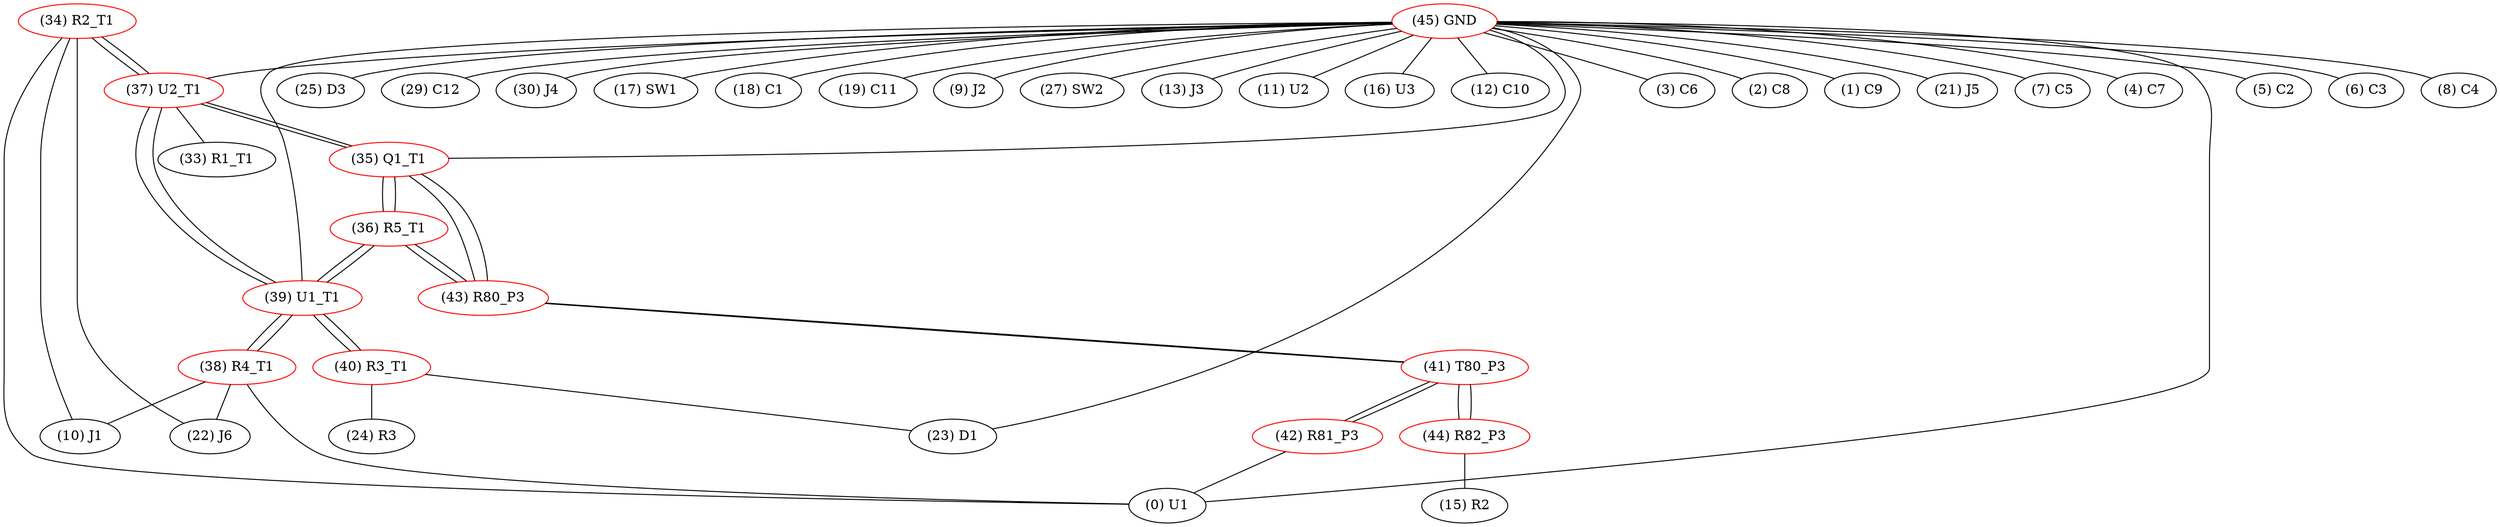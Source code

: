 graph {
	34 [label="(34) R2_T1" color=red]
	22 [label="(22) J6"]
	10 [label="(10) J1"]
	0 [label="(0) U1"]
	37 [label="(37) U2_T1"]
	35 [label="(35) Q1_T1" color=red]
	37 [label="(37) U2_T1"]
	43 [label="(43) R80_P3"]
	36 [label="(36) R5_T1"]
	36 [label="(36) R5_T1" color=red]
	39 [label="(39) U1_T1"]
	43 [label="(43) R80_P3"]
	35 [label="(35) Q1_T1"]
	37 [label="(37) U2_T1" color=red]
	34 [label="(34) R2_T1"]
	39 [label="(39) U1_T1"]
	33 [label="(33) R1_T1"]
	35 [label="(35) Q1_T1"]
	38 [label="(38) R4_T1" color=red]
	0 [label="(0) U1"]
	22 [label="(22) J6"]
	10 [label="(10) J1"]
	39 [label="(39) U1_T1"]
	39 [label="(39) U1_T1" color=red]
	40 [label="(40) R3_T1"]
	38 [label="(38) R4_T1"]
	37 [label="(37) U2_T1"]
	36 [label="(36) R5_T1"]
	40 [label="(40) R3_T1" color=red]
	23 [label="(23) D1"]
	24 [label="(24) R3"]
	39 [label="(39) U1_T1"]
	41 [label="(41) T80_P3" color=red]
	42 [label="(42) R81_P3"]
	44 [label="(44) R82_P3"]
	43 [label="(43) R80_P3"]
	42 [label="(42) R81_P3" color=red]
	0 [label="(0) U1"]
	41 [label="(41) T80_P3"]
	43 [label="(43) R80_P3" color=red]
	36 [label="(36) R5_T1"]
	35 [label="(35) Q1_T1"]
	41 [label="(41) T80_P3"]
	44 [label="(44) R82_P3" color=red]
	15 [label="(15) R2"]
	41 [label="(41) T80_P3"]
	45 [label="(45) GND" color=red]
	3 [label="(3) C6"]
	2 [label="(2) C8"]
	1 [label="(1) C9"]
	21 [label="(21) J5"]
	7 [label="(7) C5"]
	0 [label="(0) U1"]
	4 [label="(4) C7"]
	5 [label="(5) C2"]
	6 [label="(6) C3"]
	8 [label="(8) C4"]
	25 [label="(25) D3"]
	29 [label="(29) C12"]
	30 [label="(30) J4"]
	17 [label="(17) SW1"]
	18 [label="(18) C1"]
	19 [label="(19) C11"]
	9 [label="(9) J2"]
	27 [label="(27) SW2"]
	23 [label="(23) D1"]
	13 [label="(13) J3"]
	11 [label="(11) U2"]
	16 [label="(16) U3"]
	12 [label="(12) C10"]
	35 [label="(35) Q1_T1"]
	37 [label="(37) U2_T1"]
	39 [label="(39) U1_T1"]
	34 -- 22
	34 -- 10
	34 -- 0
	34 -- 37
	35 -- 37
	35 -- 43
	35 -- 36
	36 -- 39
	36 -- 43
	36 -- 35
	37 -- 34
	37 -- 39
	37 -- 33
	37 -- 35
	38 -- 0
	38 -- 22
	38 -- 10
	38 -- 39
	39 -- 40
	39 -- 38
	39 -- 37
	39 -- 36
	40 -- 23
	40 -- 24
	40 -- 39
	41 -- 42
	41 -- 44
	41 -- 43
	42 -- 0
	42 -- 41
	43 -- 36
	43 -- 35
	43 -- 41
	44 -- 15
	44 -- 41
	45 -- 3
	45 -- 2
	45 -- 1
	45 -- 21
	45 -- 7
	45 -- 0
	45 -- 4
	45 -- 5
	45 -- 6
	45 -- 8
	45 -- 25
	45 -- 29
	45 -- 30
	45 -- 17
	45 -- 18
	45 -- 19
	45 -- 9
	45 -- 27
	45 -- 23
	45 -- 13
	45 -- 11
	45 -- 16
	45 -- 12
	45 -- 35
	45 -- 37
	45 -- 39
}